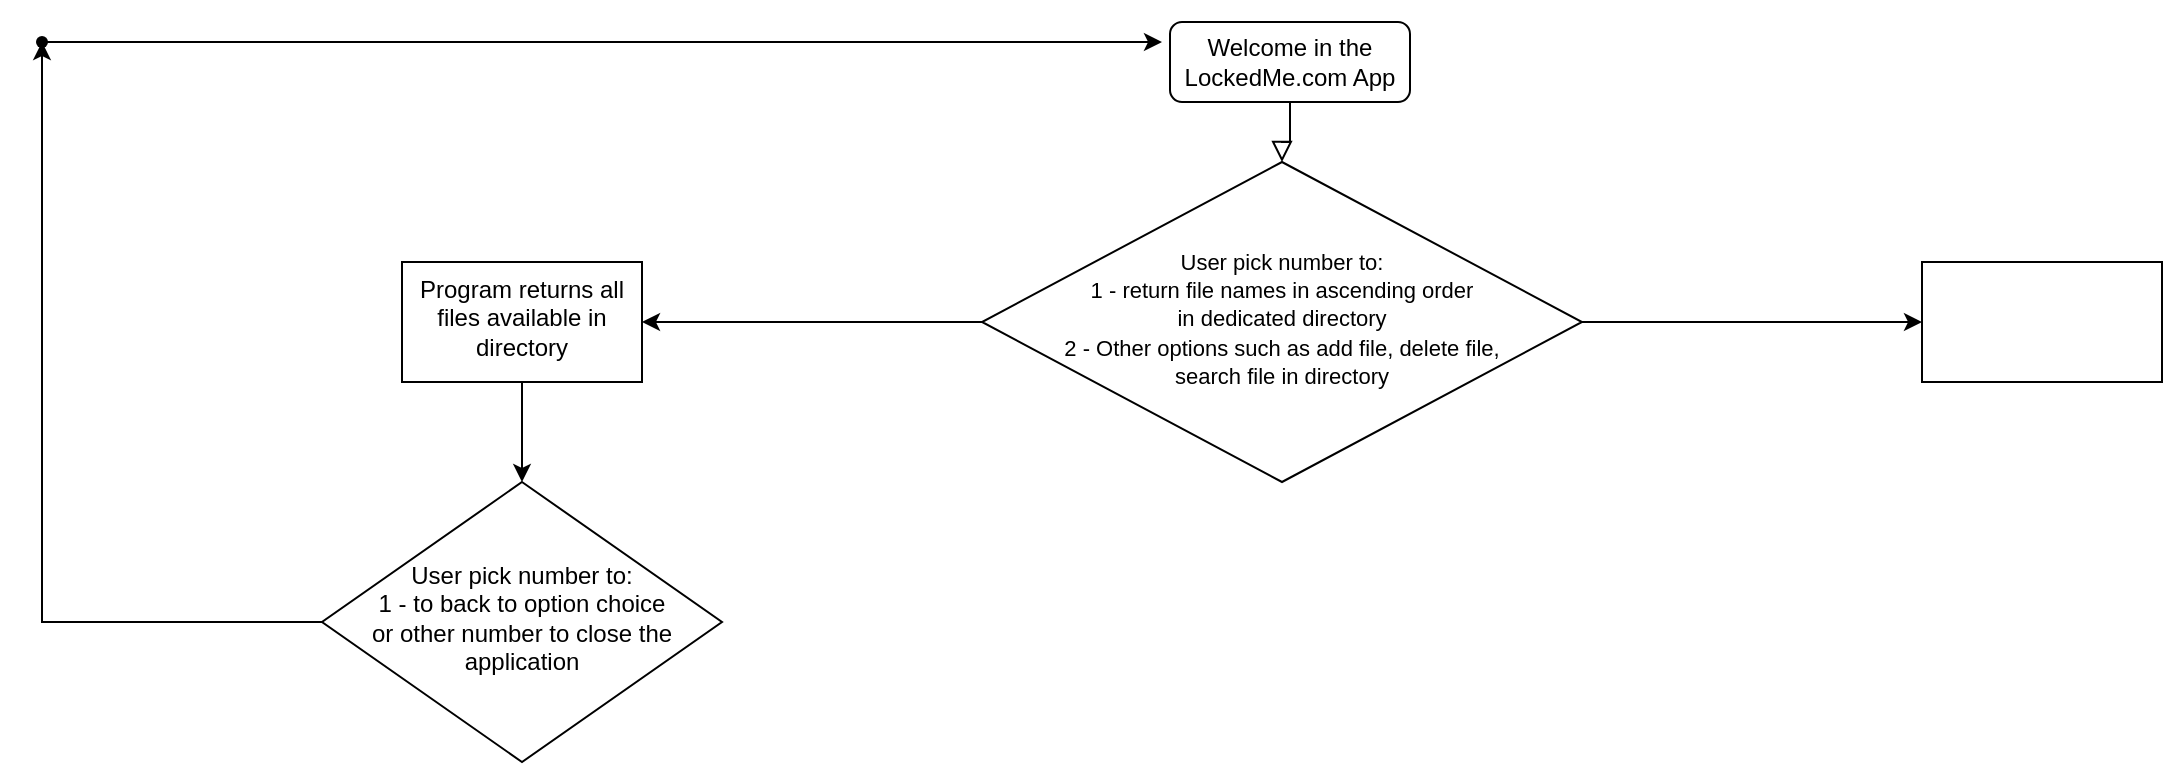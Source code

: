<mxfile version="14.5.7" type="github">
  <diagram id="C5RBs43oDa-KdzZeNtuy" name="Page-1">
    <mxGraphModel dx="2249" dy="762" grid="1" gridSize="10" guides="1" tooltips="1" connect="1" arrows="1" fold="1" page="1" pageScale="1" pageWidth="827" pageHeight="1169" math="0" shadow="0">
      <root>
        <mxCell id="WIyWlLk6GJQsqaUBKTNV-0" />
        <mxCell id="WIyWlLk6GJQsqaUBKTNV-1" parent="WIyWlLk6GJQsqaUBKTNV-0" />
        <mxCell id="WIyWlLk6GJQsqaUBKTNV-2" value="" style="rounded=0;html=1;jettySize=auto;orthogonalLoop=1;fontSize=11;endArrow=block;endFill=0;endSize=8;strokeWidth=1;shadow=0;labelBackgroundColor=none;edgeStyle=orthogonalEdgeStyle;" parent="WIyWlLk6GJQsqaUBKTNV-1" source="WIyWlLk6GJQsqaUBKTNV-3" target="WIyWlLk6GJQsqaUBKTNV-6" edge="1">
          <mxGeometry relative="1" as="geometry" />
        </mxCell>
        <mxCell id="WIyWlLk6GJQsqaUBKTNV-3" value="Welcome in the LockedMe.com App" style="rounded=1;whiteSpace=wrap;html=1;fontSize=12;glass=0;strokeWidth=1;shadow=0;" parent="WIyWlLk6GJQsqaUBKTNV-1" vertex="1">
          <mxGeometry x="354" y="40" width="120" height="40" as="geometry" />
        </mxCell>
        <mxCell id="44eNpTDIutRElL6devsQ-2" value="" style="edgeStyle=orthogonalEdgeStyle;rounded=0;orthogonalLoop=1;jettySize=auto;html=1;" edge="1" parent="WIyWlLk6GJQsqaUBKTNV-1" source="WIyWlLk6GJQsqaUBKTNV-6" target="44eNpTDIutRElL6devsQ-1">
          <mxGeometry relative="1" as="geometry" />
        </mxCell>
        <mxCell id="44eNpTDIutRElL6devsQ-4" value="" style="edgeStyle=orthogonalEdgeStyle;rounded=0;orthogonalLoop=1;jettySize=auto;html=1;" edge="1" parent="WIyWlLk6GJQsqaUBKTNV-1" source="WIyWlLk6GJQsqaUBKTNV-6" target="44eNpTDIutRElL6devsQ-3">
          <mxGeometry relative="1" as="geometry" />
        </mxCell>
        <mxCell id="WIyWlLk6GJQsqaUBKTNV-6" value="&lt;font style=&quot;font-size: 11px&quot;&gt;User pick number to:&lt;br&gt;1 - return file names in ascending order &lt;br&gt;in dedicated directory&lt;br&gt;2 - Other options such as add file, delete file, &lt;br&gt;search file in directory&lt;/font&gt;" style="rhombus;whiteSpace=wrap;html=1;shadow=0;fontFamily=Helvetica;fontSize=12;align=center;strokeWidth=1;spacing=6;spacingTop=-4;" parent="WIyWlLk6GJQsqaUBKTNV-1" vertex="1">
          <mxGeometry x="260" y="110" width="300" height="160" as="geometry" />
        </mxCell>
        <mxCell id="44eNpTDIutRElL6devsQ-1" value="" style="whiteSpace=wrap;html=1;shadow=0;strokeWidth=1;spacing=6;spacingTop=-4;" vertex="1" parent="WIyWlLk6GJQsqaUBKTNV-1">
          <mxGeometry x="730" y="160" width="120" height="60" as="geometry" />
        </mxCell>
        <mxCell id="44eNpTDIutRElL6devsQ-6" value="" style="edgeStyle=orthogonalEdgeStyle;rounded=0;orthogonalLoop=1;jettySize=auto;html=1;" edge="1" parent="WIyWlLk6GJQsqaUBKTNV-1" source="44eNpTDIutRElL6devsQ-3" target="44eNpTDIutRElL6devsQ-5">
          <mxGeometry relative="1" as="geometry" />
        </mxCell>
        <mxCell id="44eNpTDIutRElL6devsQ-3" value="Program returns all files available in directory" style="whiteSpace=wrap;html=1;shadow=0;strokeWidth=1;spacing=6;spacingTop=-4;" vertex="1" parent="WIyWlLk6GJQsqaUBKTNV-1">
          <mxGeometry x="-30" y="160" width="120" height="60" as="geometry" />
        </mxCell>
        <mxCell id="44eNpTDIutRElL6devsQ-8" value="" style="edgeStyle=orthogonalEdgeStyle;rounded=0;orthogonalLoop=1;jettySize=auto;html=1;" edge="1" parent="WIyWlLk6GJQsqaUBKTNV-1" source="44eNpTDIutRElL6devsQ-5" target="44eNpTDIutRElL6devsQ-7">
          <mxGeometry relative="1" as="geometry" />
        </mxCell>
        <mxCell id="44eNpTDIutRElL6devsQ-5" value="User pick number to:&lt;br&gt;1 - to back to option choice&lt;br&gt;or other number to&amp;nbsp;close the application" style="rhombus;whiteSpace=wrap;html=1;shadow=0;strokeWidth=1;spacing=6;spacingTop=-4;" vertex="1" parent="WIyWlLk6GJQsqaUBKTNV-1">
          <mxGeometry x="-70" y="270" width="200" height="140" as="geometry" />
        </mxCell>
        <mxCell id="44eNpTDIutRElL6devsQ-9" style="edgeStyle=orthogonalEdgeStyle;rounded=0;orthogonalLoop=1;jettySize=auto;html=1;" edge="1" parent="WIyWlLk6GJQsqaUBKTNV-1" source="44eNpTDIutRElL6devsQ-7">
          <mxGeometry relative="1" as="geometry">
            <mxPoint x="350" y="50" as="targetPoint" />
          </mxGeometry>
        </mxCell>
        <mxCell id="44eNpTDIutRElL6devsQ-7" value="" style="shape=waypoint;size=6;pointerEvents=1;points=[[0.5,0.5,0]];fillColor=#ffffff;snapToPoint=1;resizable=0;rotatable=0;shadow=0;strokeWidth=1;spacing=6;spacingTop=-4;" vertex="1" parent="WIyWlLk6GJQsqaUBKTNV-1">
          <mxGeometry x="-230" y="30" width="40" height="40" as="geometry" />
        </mxCell>
      </root>
    </mxGraphModel>
  </diagram>
</mxfile>
